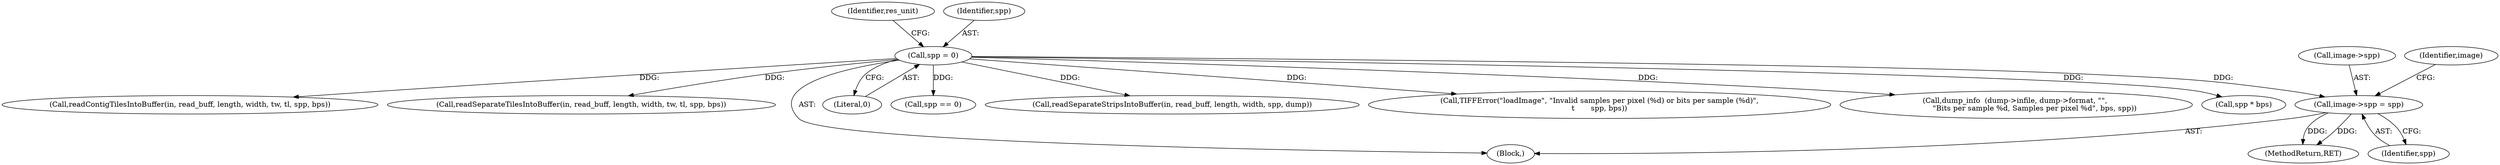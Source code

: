 digraph "0_libtiff_83a4b92815ea04969d494416eaae3d4c6b338e4a#diff-c8b4b355f9b5c06d585b23138e1c185f_5@pointer" {
"1000429" [label="(Call,image->spp = spp)"];
"1000159" [label="(Call,spp = 0)"];
"1001150" [label="(Call,dump_info  (dump->infile, dump->format, \"\", \n                \"Bits per sample %d, Samples per pixel %d\", bps, spp))"];
"1000159" [label="(Call,spp = 0)"];
"1000433" [label="(Identifier,spp)"];
"1001187" [label="(MethodReturn,RET)"];
"1000164" [label="(Identifier,res_unit)"];
"1000827" [label="(Call,spp * bps)"];
"1001080" [label="(Call,readContigTilesIntoBuffer(in, read_buff, length, width, tw, tl, spp, bps))"];
"1001100" [label="(Call,readSeparateTilesIntoBuffer(in, read_buff, length, width, tw, tl, spp, bps))"];
"1000132" [label="(Block,)"];
"1000161" [label="(Literal,0)"];
"1000429" [label="(Call,image->spp = spp)"];
"1000632" [label="(Call,spp == 0)"];
"1001057" [label="(Call,readSeparateStripsIntoBuffer(in, read_buff, length, width, spp, dump))"];
"1000430" [label="(Call,image->spp)"];
"1000436" [label="(Identifier,image)"];
"1000636" [label="(Call,TIFFError(\"loadImage\", \"Invalid samples per pixel (%d) or bits per sample (%d)\",\n\t       spp, bps))"];
"1000160" [label="(Identifier,spp)"];
"1000429" -> "1000132"  [label="AST: "];
"1000429" -> "1000433"  [label="CFG: "];
"1000430" -> "1000429"  [label="AST: "];
"1000433" -> "1000429"  [label="AST: "];
"1000436" -> "1000429"  [label="CFG: "];
"1000429" -> "1001187"  [label="DDG: "];
"1000429" -> "1001187"  [label="DDG: "];
"1000159" -> "1000429"  [label="DDG: "];
"1000159" -> "1000132"  [label="AST: "];
"1000159" -> "1000161"  [label="CFG: "];
"1000160" -> "1000159"  [label="AST: "];
"1000161" -> "1000159"  [label="AST: "];
"1000164" -> "1000159"  [label="CFG: "];
"1000159" -> "1000632"  [label="DDG: "];
"1000159" -> "1000636"  [label="DDG: "];
"1000159" -> "1000827"  [label="DDG: "];
"1000159" -> "1001057"  [label="DDG: "];
"1000159" -> "1001080"  [label="DDG: "];
"1000159" -> "1001100"  [label="DDG: "];
"1000159" -> "1001150"  [label="DDG: "];
}
